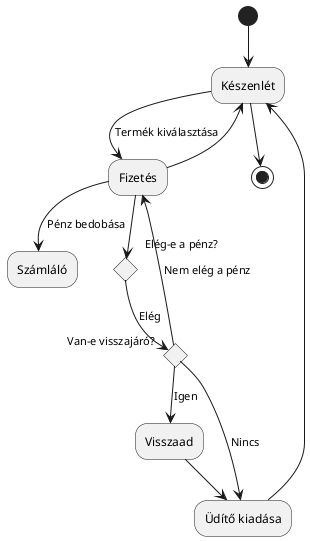 @startuml
(*) --> "Készenlét" as A1
A1 -->[Termék kiválasztása] "Fizetés" as A2
A2 --> A1

A2 -->[Pénz bedobása] "Számláló" as A3
A2 --> if "Elég-e a pénz?" then
    -->[Elég] if "Van-e visszajáró?" then
        -->[Igen] "Visszaad" as A4
        A4 --> "Üdítő kiadása" as A5
        else
        -->[Nincs] A5
    else
        -->[Nem elég a pénz] A2
A5 --> A1
A1 --> (*)
@enduml